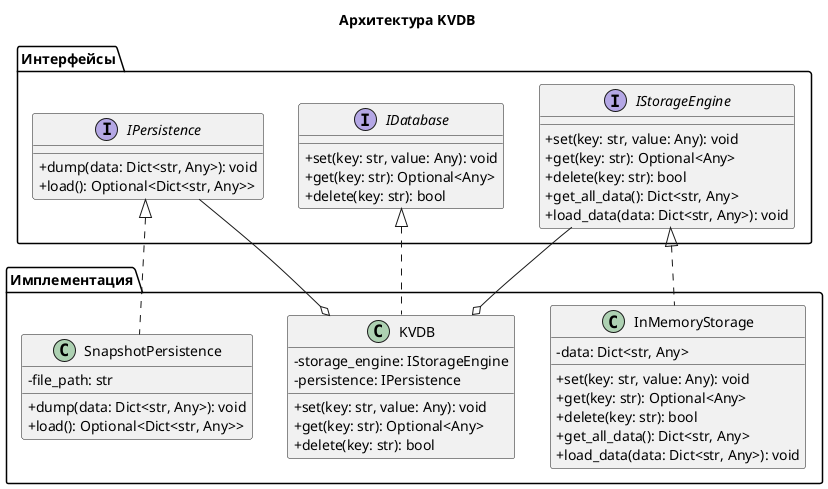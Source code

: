 @startuml
skinparam classAttributeIconSize 0

title Архитектура KVDB

package "Интерфейсы" {
    interface IDatabase {
        + set(key: str, value: Any): void
        + get(key: str): Optional<Any>
        + delete(key: str): bool
    }

    interface IStorageEngine {
        + set(key: str, value: Any): void
        + get(key: str): Optional<Any>
        + delete(key: str): bool
        + get_all_data(): Dict<str, Any>
        + load_data(data: Dict<str, Any>): void
    }

    interface IPersistence {
        + dump(data: Dict<str, Any>): void
        + load(): Optional<Dict<str, Any>>
    }
}

package "Имплементация" {
    class KVDB {
        - storage_engine: IStorageEngine
        - persistence: IPersistence
        + set(key: str, value: Any): void
        + get(key: str): Optional<Any>
        + delete(key: str): bool
    }

    class InMemoryStorage {
        - data: Dict<str, Any>
        + set(key: str, value: Any): void
        + get(key: str): Optional<Any>
        + delete(key: str): bool
        + get_all_data(): Dict<str, Any>
        + load_data(data: Dict<str, Any>): void
    }

    class SnapshotPersistence {
        - file_path: str
        + dump(data: Dict<str, Any>): void
        + load(): Optional<Dict<str, Any>>
    }
}

IDatabase <|.. KVDB
IStorageEngine <|.. InMemoryStorage
IPersistence <|.. SnapshotPersistence

KVDB o-- IStorageEngine
KVDB o-- IPersistence

@enduml